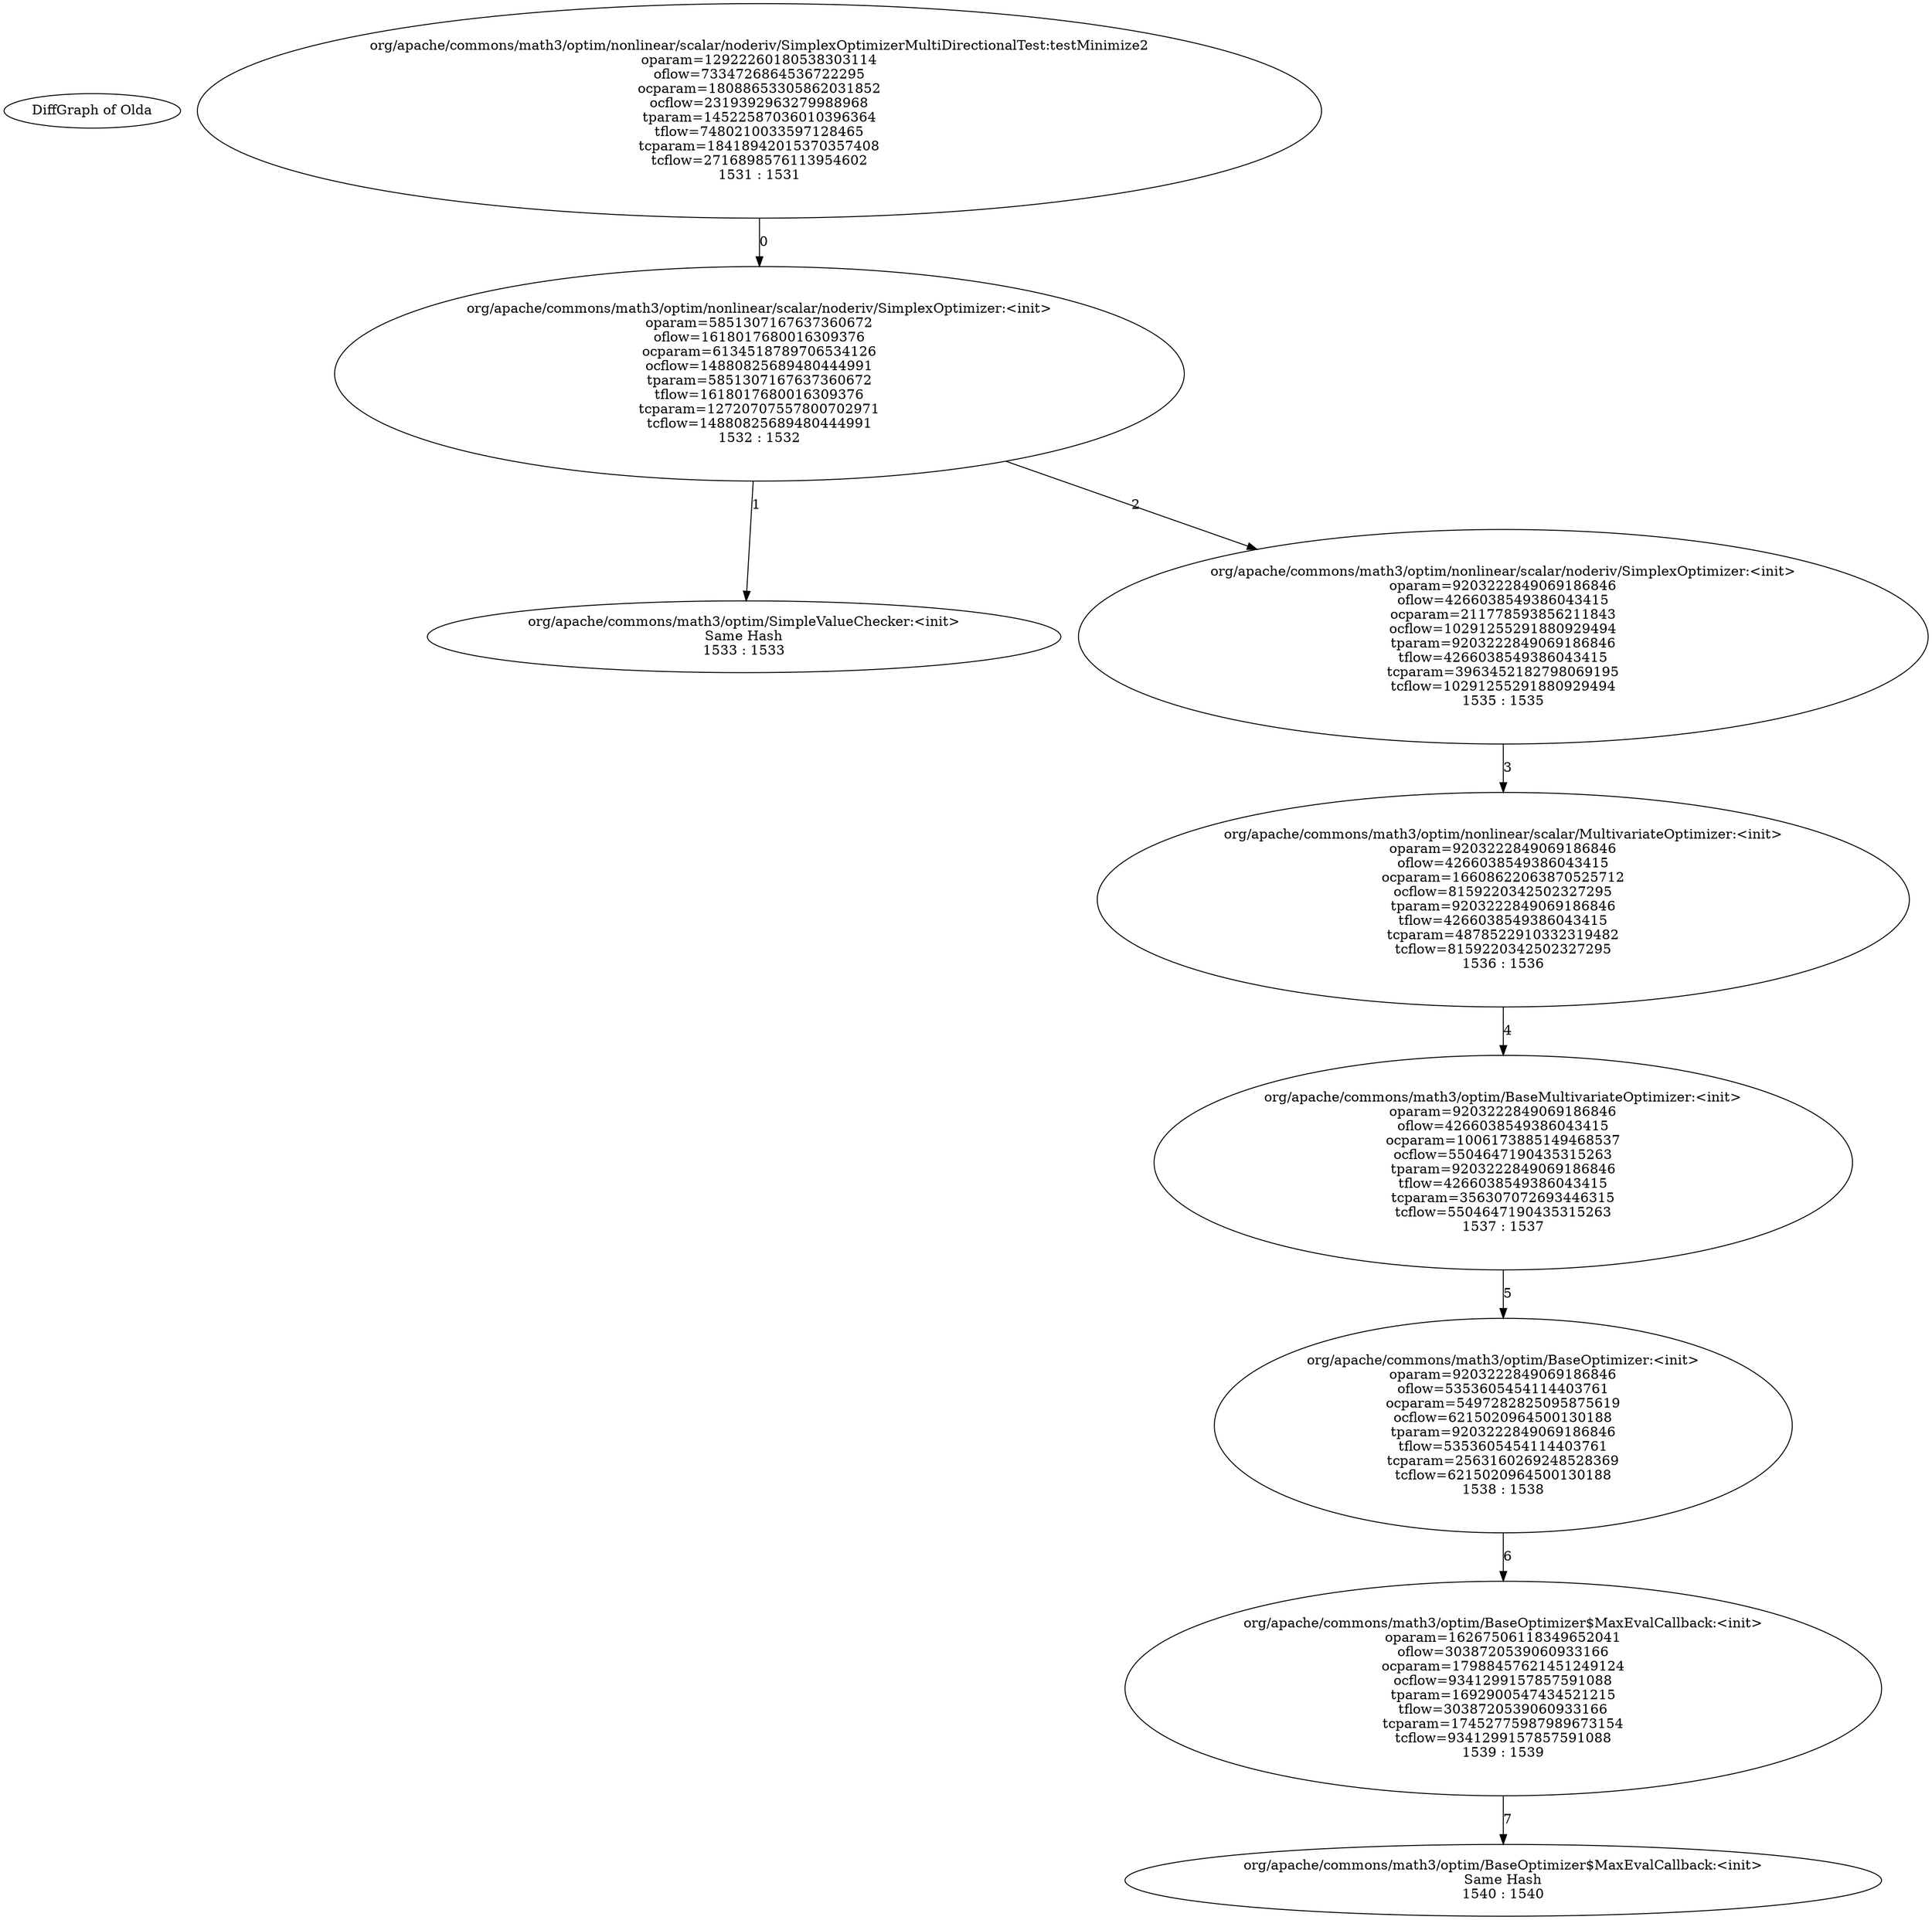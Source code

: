 digraph G {
0[label="DiffGraph of Olda"];
1[label="org/apache/commons/math3/optim/nonlinear/scalar/noderiv/SimplexOptimizerMultiDirectionalTest:testMinimize2
oparam=12922260180538303114
oflow=7334726864536722295
ocparam=18088653305862031852
ocflow=2319392963279988968
tparam=14522587036010396364
tflow=7480210033597128465
tcparam=18418942015370357408
tcflow=2716898576113954602
1531 : 1531"];
2[label="org/apache/commons/math3/optim/nonlinear/scalar/noderiv/SimplexOptimizer:<init>
oparam=5851307167637360672
oflow=1618017680016309376
ocparam=6134518789706534126
ocflow=14880825689480444991
tparam=5851307167637360672
tflow=1618017680016309376
tcparam=12720707557800702971
tcflow=14880825689480444991
1532 : 1532"];
3[label="org/apache/commons/math3/optim/SimpleValueChecker:<init>
Same Hash
1533 : 1533"];
4[label="org/apache/commons/math3/optim/nonlinear/scalar/noderiv/SimplexOptimizer:<init>
oparam=9203222849069186846
oflow=4266038549386043415
ocparam=211778593856211843
ocflow=10291255291880929494
tparam=9203222849069186846
tflow=4266038549386043415
tcparam=3963452182798069195
tcflow=10291255291880929494
1535 : 1535"];
5[label="org/apache/commons/math3/optim/nonlinear/scalar/MultivariateOptimizer:<init>
oparam=9203222849069186846
oflow=4266038549386043415
ocparam=16608622063870525712
ocflow=8159220342502327295
tparam=9203222849069186846
tflow=4266038549386043415
tcparam=4878522910332319482
tcflow=8159220342502327295
1536 : 1536"];
6[label="org/apache/commons/math3/optim/BaseMultivariateOptimizer:<init>
oparam=9203222849069186846
oflow=4266038549386043415
ocparam=1006173885149468537
ocflow=5504647190435315263
tparam=9203222849069186846
tflow=4266038549386043415
tcparam=356307072693446315
tcflow=5504647190435315263
1537 : 1537"];
7[label="org/apache/commons/math3/optim/BaseOptimizer:<init>
oparam=9203222849069186846
oflow=5353605454114403761
ocparam=5497282825095875619
ocflow=6215020964500130188
tparam=9203222849069186846
tflow=5353605454114403761
tcparam=2563160269248528369
tcflow=6215020964500130188
1538 : 1538"];
8[label="org/apache/commons/math3/optim/BaseOptimizer$MaxEvalCallback:<init>
oparam=16267506118349652041
oflow=3038720539060933166
ocparam=17988457621451249124
ocflow=9341299157857591088
tparam=1692900547434521215
tflow=3038720539060933166
tcparam=17452775987989673154
tcflow=9341299157857591088
1539 : 1539"];
9[label="org/apache/commons/math3/optim/BaseOptimizer$MaxEvalCallback:<init>
Same Hash
1540 : 1540"];
1->2 [label=0];
2->3 [label=1];
2->4 [label=2];
4->5 [label=3];
5->6 [label=4];
6->7 [label=5];
7->8 [label=6];
8->9 [label=7];
}

